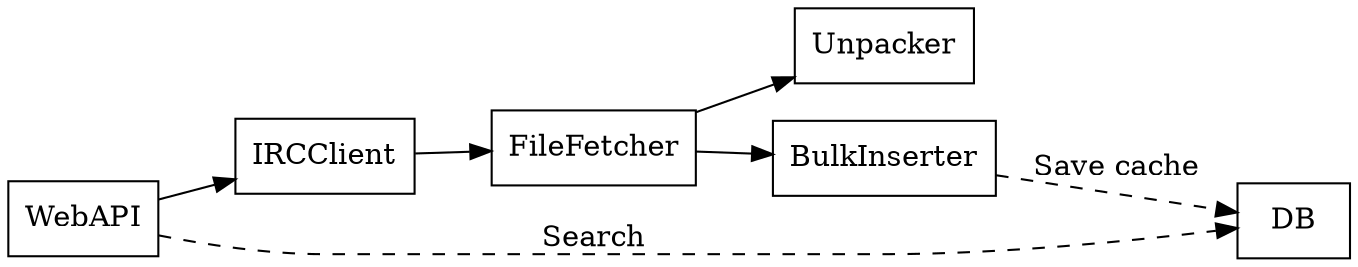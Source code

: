 digraph Services {
   node [shape=rect];
   rankdir=LR;
   IRCClient
   FileFetcher
   Unpacker
   WebAPI
   BulkInserter
   DB

   WebAPI -> IRCClient -> FileFetcher -> Unpacker
   FileFetcher -> BulkInserter

   WebAPI -> DB[label="Search" style=dashed];
   BulkInserter -> DB[label="Save cache" style=dashed];
}
